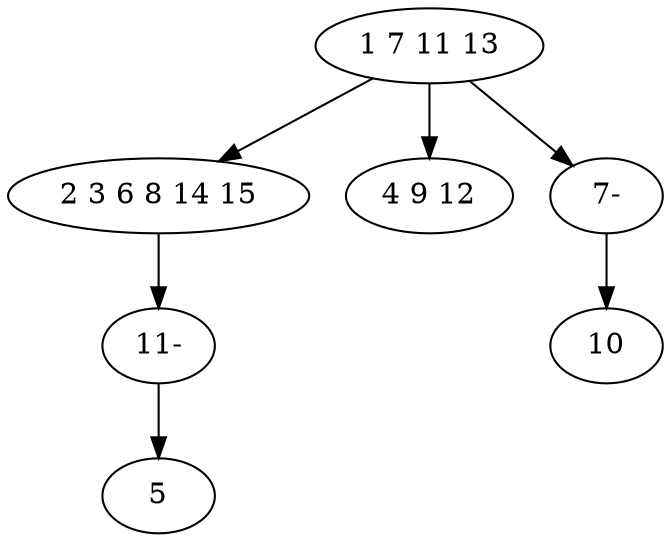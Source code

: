 digraph true_tree {
	"0" -> "1"
	"0" -> "2"
	"0" -> "5"
	"1" -> "6"
	"5" -> "3"
	"6" -> "4"
	"0" [label="1 7 11 13"];
	"1" [label="2 3 6 8 14 15"];
	"2" [label="4 9 12"];
	"3" [label="10"];
	"4" [label="5"];
	"5" [label="7-"];
	"6" [label="11-"];
}
